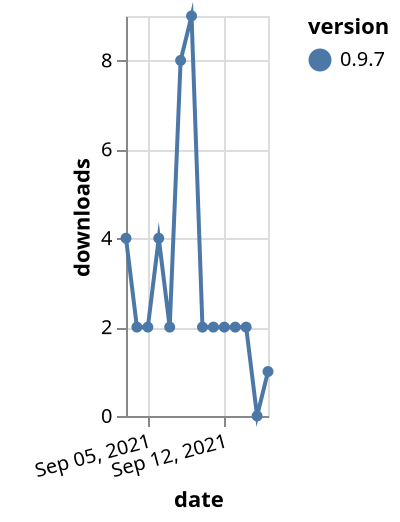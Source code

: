 {"$schema": "https://vega.github.io/schema/vega-lite/v5.json", "description": "A simple bar chart with embedded data.", "data": {"values": [{"date": "2021-09-03", "total": 2851, "delta": 4, "version": "0.9.7"}, {"date": "2021-09-04", "total": 2853, "delta": 2, "version": "0.9.7"}, {"date": "2021-09-05", "total": 2855, "delta": 2, "version": "0.9.7"}, {"date": "2021-09-06", "total": 2859, "delta": 4, "version": "0.9.7"}, {"date": "2021-09-07", "total": 2861, "delta": 2, "version": "0.9.7"}, {"date": "2021-09-08", "total": 2869, "delta": 8, "version": "0.9.7"}, {"date": "2021-09-09", "total": 2878, "delta": 9, "version": "0.9.7"}, {"date": "2021-09-10", "total": 2880, "delta": 2, "version": "0.9.7"}, {"date": "2021-09-11", "total": 2882, "delta": 2, "version": "0.9.7"}, {"date": "2021-09-12", "total": 2884, "delta": 2, "version": "0.9.7"}, {"date": "2021-09-13", "total": 2886, "delta": 2, "version": "0.9.7"}, {"date": "2021-09-14", "total": 2888, "delta": 2, "version": "0.9.7"}, {"date": "2021-09-15", "total": 2888, "delta": 0, "version": "0.9.7"}, {"date": "2021-09-16", "total": 2889, "delta": 1, "version": "0.9.7"}]}, "width": "container", "mark": {"type": "line", "point": {"filled": true}}, "encoding": {"x": {"field": "date", "type": "temporal", "timeUnit": "yearmonthdate", "title": "date", "axis": {"labelAngle": -15}}, "y": {"field": "delta", "type": "quantitative", "title": "downloads"}, "color": {"field": "version", "type": "nominal"}, "tooltip": {"field": "delta"}}}
